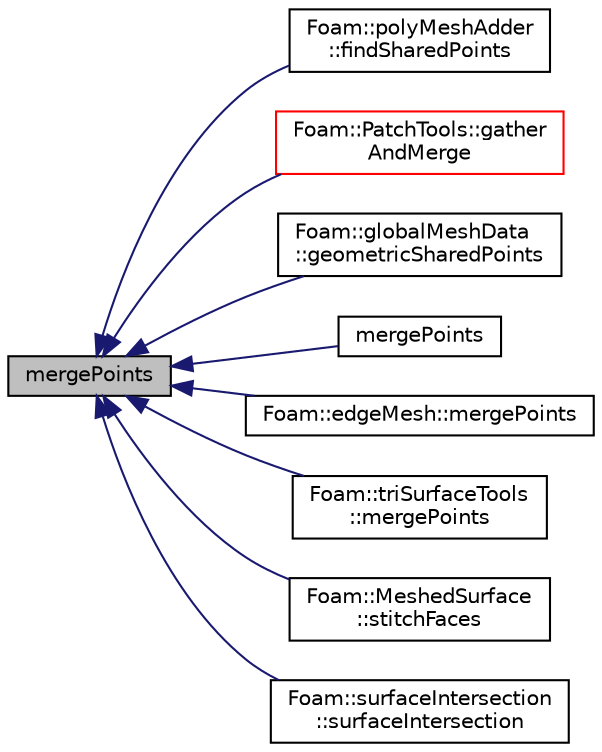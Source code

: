 digraph "mergePoints"
{
  bgcolor="transparent";
  edge [fontname="Helvetica",fontsize="10",labelfontname="Helvetica",labelfontsize="10"];
  node [fontname="Helvetica",fontsize="10",shape=record];
  rankdir="LR";
  Node1 [label="mergePoints",height=0.2,width=0.4,color="black", fillcolor="grey75", style="filled", fontcolor="black"];
  Node1 -> Node2 [dir="back",color="midnightblue",fontsize="10",style="solid",fontname="Helvetica"];
  Node2 [label="Foam::polyMeshAdder\l::findSharedPoints",height=0.2,width=0.4,color="black",URL="$a01917.html#a635b09647032a29d1e0aad6091b96f47",tooltip="Find topologically and geometrically shared points. "];
  Node1 -> Node3 [dir="back",color="midnightblue",fontsize="10",style="solid",fontname="Helvetica"];
  Node3 [label="Foam::PatchTools::gather\lAndMerge",height=0.2,width=0.4,color="red",URL="$a01814.html#a5bb23f3c6784eb0278a73cd0297be66a",tooltip="Gather points and faces onto master and merge into single patch. "];
  Node1 -> Node4 [dir="back",color="midnightblue",fontsize="10",style="solid",fontname="Helvetica"];
  Node4 [label="Foam::globalMeshData\l::geometricSharedPoints",height=0.2,width=0.4,color="black",URL="$a00933.html#a9514865a59c04a319922b8f49a151ba7",tooltip="Like sharedPoints but keeps cyclic points separate. "];
  Node1 -> Node5 [dir="back",color="midnightblue",fontsize="10",style="solid",fontname="Helvetica"];
  Node5 [label="mergePoints",height=0.2,width=0.4,color="black",URL="$a10725.html#ac8a760f05d4232f3216c3e243bb58649",tooltip="Sorts and merges points. Determines new points. Returns true if anything. "];
  Node1 -> Node6 [dir="back",color="midnightblue",fontsize="10",style="solid",fontname="Helvetica"];
  Node6 [label="Foam::edgeMesh::mergePoints",height=0.2,width=0.4,color="black",URL="$a00617.html#a4a30722df5a19aba38ae123cf2ab30c5",tooltip="Merge common points (points within mergeDist) "];
  Node1 -> Node7 [dir="back",color="midnightblue",fontsize="10",style="solid",fontname="Helvetica"];
  Node7 [label="Foam::triSurfaceTools\l::mergePoints",height=0.2,width=0.4,color="black",URL="$a02689.html#a44799249ec25a8721893cffeffcdec1f",tooltip="Merge points within distance. "];
  Node1 -> Node8 [dir="back",color="midnightblue",fontsize="10",style="solid",fontname="Helvetica"];
  Node8 [label="Foam::MeshedSurface\l::stitchFaces",height=0.2,width=0.4,color="black",URL="$a01463.html#ada64739e841899f3172e20a98843c6ae"];
  Node1 -> Node9 [dir="back",color="midnightblue",fontsize="10",style="solid",fontname="Helvetica"];
  Node9 [label="Foam::surfaceIntersection\l::surfaceIntersection",height=0.2,width=0.4,color="black",URL="$a02482.html#a0227f78e50cd258d5b10a3f1214bea8f",tooltip="Special: intersect surface with itself. Used to check for. "];
}
